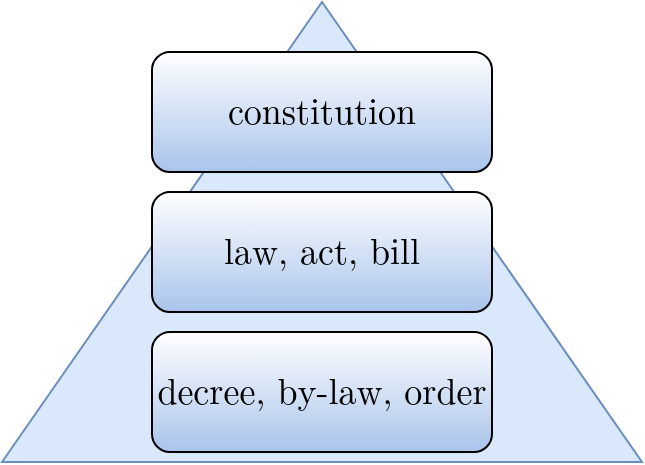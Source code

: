 <mxfile version="12.7.2" type="device"><diagram id="jnrWML5msIAEKnkgLseL" name="Page-1"><mxGraphModel dx="2942" dy="1129" grid="1" gridSize="10" guides="1" tooltips="1" connect="1" arrows="1" fold="1" page="1" pageScale="1" pageWidth="827" pageHeight="1169" math="0" shadow="0"><root><mxCell id="0"/><mxCell id="1" parent="0"/><mxCell id="Lr3lfndyD55kSgIGzBYR-1" value="" style="triangle;whiteSpace=wrap;html=1;rotation=-90;fillColor=#dae8fc;strokeColor=#6c8ebf;" vertex="1" parent="1"><mxGeometry x="290" y="160" width="230" height="320" as="geometry"/></mxCell><mxCell id="Lr3lfndyD55kSgIGzBYR-2" value="constitution" style="rounded=1;whiteSpace=wrap;html=1;fontSize=18;fontFamily=Latin Modern Math;fillColor=#ffffff;gradientColor=#A9C4EB;" vertex="1" parent="1"><mxGeometry x="320" y="230" width="170" height="60" as="geometry"/></mxCell><mxCell id="Lr3lfndyD55kSgIGzBYR-3" value="law, act, bill" style="rounded=1;whiteSpace=wrap;html=1;fontSize=18;fontFamily=Latin Modern Math;fillColor=#ffffff;gradientColor=#A9C4EB;" vertex="1" parent="1"><mxGeometry x="320" y="300" width="170" height="60" as="geometry"/></mxCell><mxCell id="Lr3lfndyD55kSgIGzBYR-4" value="decree, by-law, order" style="rounded=1;whiteSpace=wrap;html=1;fontSize=18;fontFamily=Latin Modern Math;fillColor=#ffffff;gradientColor=#A9C4EB;" vertex="1" parent="1"><mxGeometry x="320" y="370" width="170" height="60" as="geometry"/></mxCell></root></mxGraphModel></diagram></mxfile>